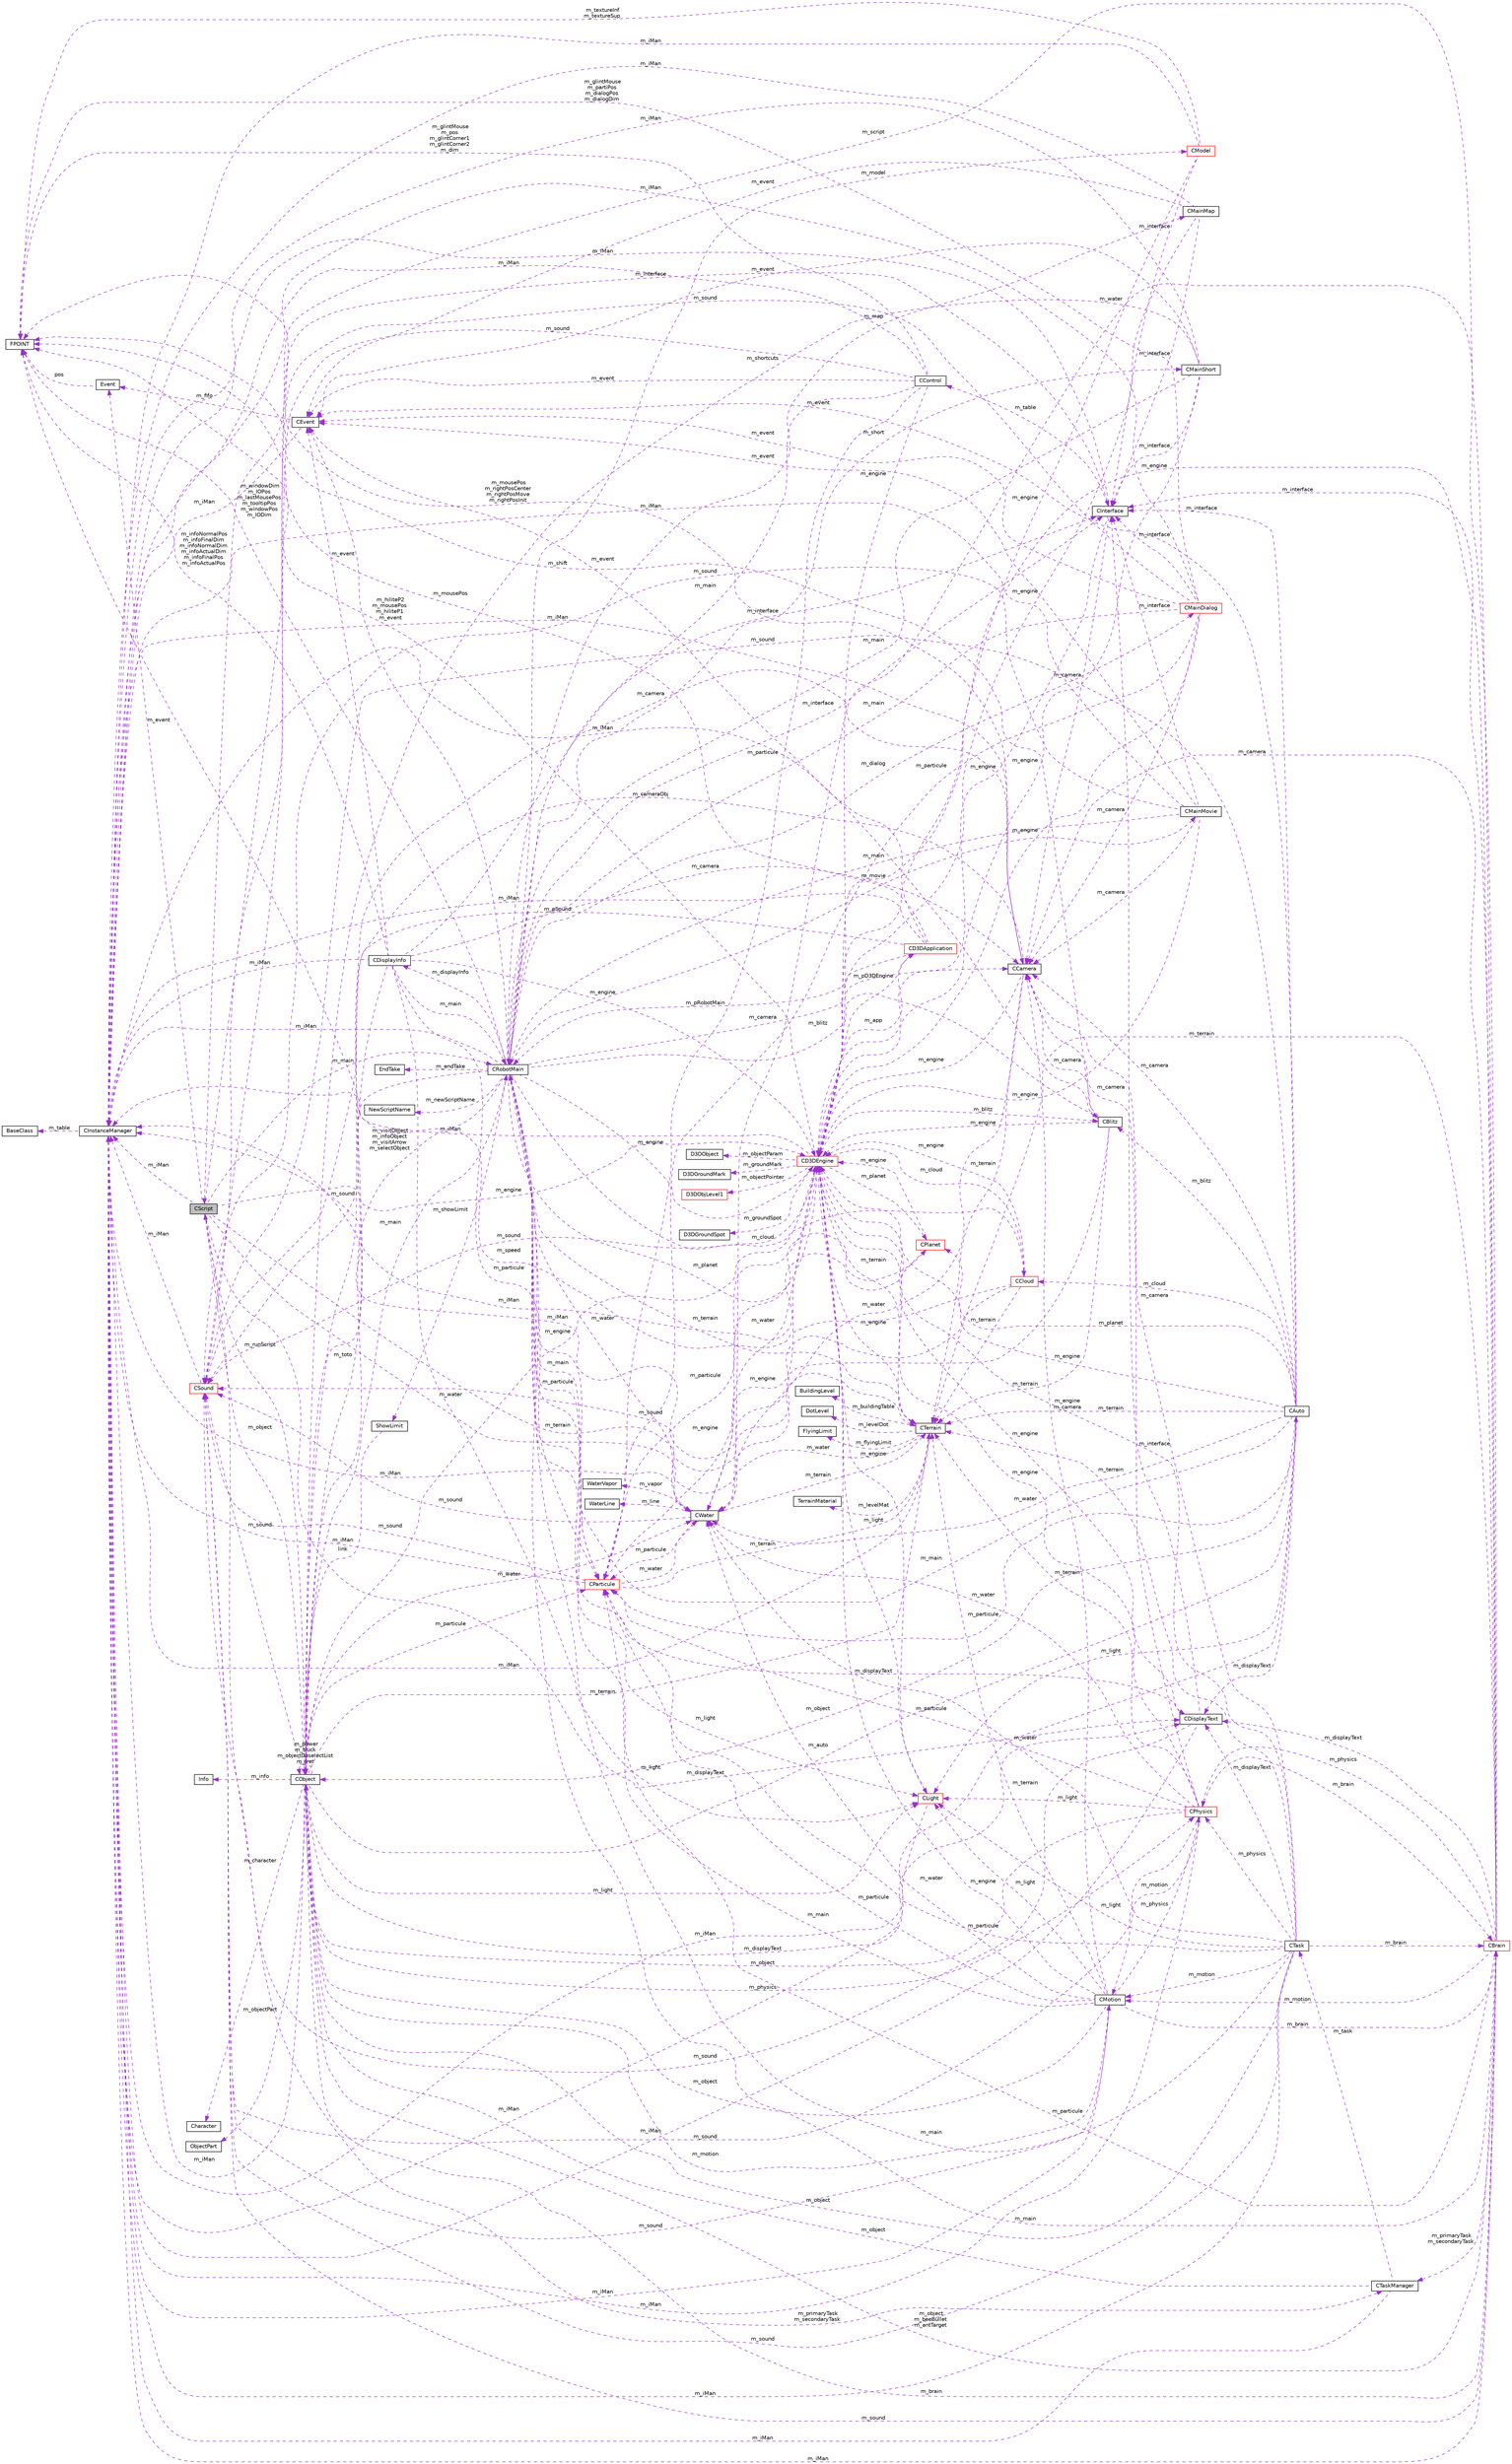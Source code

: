 digraph G
{
  edge [fontname="Helvetica",fontsize="10",labelfontname="Helvetica",labelfontsize="10"];
  node [fontname="Helvetica",fontsize="10",shape=record];
  rankdir="LR";
  Node1 [label="CScript",height=0.2,width=0.4,color="black", fillcolor="grey75", style="filled" fontcolor="black"];
  Node2 -> Node1 [dir="back",color="darkorchid3",fontsize="10",style="dashed",label=" m_water" ,fontname="Helvetica"];
  Node2 [label="CWater",height=0.2,width=0.4,color="black", fillcolor="white", style="filled",URL="$class_c_water.html"];
  Node3 -> Node2 [dir="back",color="darkorchid3",fontsize="10",style="dashed",label=" m_particule" ,fontname="Helvetica"];
  Node3 [label="CParticule",height=0.2,width=0.4,color="red", fillcolor="white", style="filled",URL="$class_c_particule.html"];
  Node2 -> Node3 [dir="back",color="darkorchid3",fontsize="10",style="dashed",label=" m_water" ,fontname="Helvetica"];
  Node4 -> Node3 [dir="back",color="darkorchid3",fontsize="10",style="dashed",label=" m_main" ,fontname="Helvetica"];
  Node4 [label="CRobotMain",height=0.2,width=0.4,color="black", fillcolor="white", style="filled",URL="$class_c_robot_main.html"];
  Node3 -> Node4 [dir="back",color="darkorchid3",fontsize="10",style="dashed",label=" m_particule" ,fontname="Helvetica"];
  Node2 -> Node4 [dir="back",color="darkorchid3",fontsize="10",style="dashed",label=" m_water" ,fontname="Helvetica"];
  Node5 -> Node4 [dir="back",color="darkorchid3",fontsize="10",style="dashed",label=" m_showLimit" ,fontname="Helvetica"];
  Node5 [label="ShowLimit",height=0.2,width=0.4,color="black", fillcolor="white", style="filled",URL="$struct_show_limit.html"];
  Node6 -> Node5 [dir="back",color="darkorchid3",fontsize="10",style="dashed",label=" link" ,fontname="Helvetica"];
  Node6 [label="CObject",height=0.2,width=0.4,color="black", fillcolor="white", style="filled",URL="$class_c_object.html"];
  Node3 -> Node6 [dir="back",color="darkorchid3",fontsize="10",style="dashed",label=" m_particule" ,fontname="Helvetica"];
  Node1 -> Node6 [dir="back",color="darkorchid3",fontsize="10",style="dashed",label=" m_runScript" ,fontname="Helvetica"];
  Node2 -> Node6 [dir="back",color="darkorchid3",fontsize="10",style="dashed",label=" m_water" ,fontname="Helvetica"];
  Node7 -> Node6 [dir="back",color="darkorchid3",fontsize="10",style="dashed",label=" m_light" ,fontname="Helvetica"];
  Node7 [label="CLight",height=0.2,width=0.4,color="red", fillcolor="white", style="filled",URL="$class_c_light.html"];
  Node8 -> Node7 [dir="back",color="darkorchid3",fontsize="10",style="dashed",label=" m_iMan" ,fontname="Helvetica"];
  Node8 [label="CInstanceManager",height=0.2,width=0.4,color="black", fillcolor="white", style="filled",URL="$class_c_instance_manager.html"];
  Node9 -> Node8 [dir="back",color="darkorchid3",fontsize="10",style="dashed",label=" m_table" ,fontname="Helvetica"];
  Node9 [label="BaseClass",height=0.2,width=0.4,color="black", fillcolor="white", style="filled",URL="$struct_base_class.html"];
  Node10 -> Node7 [dir="back",color="darkorchid3",fontsize="10",style="dashed",label=" m_engine" ,fontname="Helvetica"];
  Node10 [label="CD3DEngine",height=0.2,width=0.4,color="red", fillcolor="white", style="filled",URL="$class_c_d3_d_engine.html"];
  Node11 -> Node10 [dir="back",color="darkorchid3",fontsize="10",style="dashed",label=" m_groundMark" ,fontname="Helvetica"];
  Node11 [label="D3DGroundMark",height=0.2,width=0.4,color="black", fillcolor="white", style="filled",URL="$struct_d3_d_ground_mark.html"];
  Node3 -> Node10 [dir="back",color="darkorchid3",fontsize="10",style="dashed",label=" m_particule" ,fontname="Helvetica"];
  Node2 -> Node10 [dir="back",color="darkorchid3",fontsize="10",style="dashed",label=" m_water" ,fontname="Helvetica"];
  Node12 -> Node10 [dir="back",color="darkorchid3",fontsize="10",style="dashed",label=" m_blitz" ,fontname="Helvetica"];
  Node12 [label="CBlitz",height=0.2,width=0.4,color="black", fillcolor="white", style="filled",URL="$class_c_blitz.html"];
  Node13 -> Node12 [dir="back",color="darkorchid3",fontsize="10",style="dashed",label=" m_camera" ,fontname="Helvetica"];
  Node13 [label="CCamera",height=0.2,width=0.4,color="black", fillcolor="white", style="filled",URL="$class_c_camera.html"];
  Node2 -> Node13 [dir="back",color="darkorchid3",fontsize="10",style="dashed",label=" m_water" ,fontname="Helvetica"];
  Node8 -> Node13 [dir="back",color="darkorchid3",fontsize="10",style="dashed",label=" m_iMan" ,fontname="Helvetica"];
  Node14 -> Node13 [dir="back",color="darkorchid3",fontsize="10",style="dashed",label=" m_terrain" ,fontname="Helvetica"];
  Node14 [label="CTerrain",height=0.2,width=0.4,color="black", fillcolor="white", style="filled",URL="$class_c_terrain.html"];
  Node15 -> Node14 [dir="back",color="darkorchid3",fontsize="10",style="dashed",label=" m_levelMat" ,fontname="Helvetica"];
  Node15 [label="TerrainMaterial",height=0.2,width=0.4,color="black", fillcolor="white", style="filled",URL="$struct_terrain_material.html"];
  Node2 -> Node14 [dir="back",color="darkorchid3",fontsize="10",style="dashed",label=" m_water" ,fontname="Helvetica"];
  Node16 -> Node14 [dir="back",color="darkorchid3",fontsize="10",style="dashed",label=" m_buildingTable" ,fontname="Helvetica"];
  Node16 [label="BuildingLevel",height=0.2,width=0.4,color="black", fillcolor="white", style="filled",URL="$struct_building_level.html"];
  Node8 -> Node14 [dir="back",color="darkorchid3",fontsize="10",style="dashed",label=" m_iMan" ,fontname="Helvetica"];
  Node17 -> Node14 [dir="back",color="darkorchid3",fontsize="10",style="dashed",label=" m_levelDot" ,fontname="Helvetica"];
  Node17 [label="DotLevel",height=0.2,width=0.4,color="black", fillcolor="white", style="filled",URL="$struct_dot_level.html"];
  Node10 -> Node14 [dir="back",color="darkorchid3",fontsize="10",style="dashed",label=" m_engine" ,fontname="Helvetica"];
  Node18 -> Node14 [dir="back",color="darkorchid3",fontsize="10",style="dashed",label=" m_flyingLimit" ,fontname="Helvetica"];
  Node18 [label="FlyingLimit",height=0.2,width=0.4,color="black", fillcolor="white", style="filled",URL="$struct_flying_limit.html"];
  Node19 -> Node13 [dir="back",color="darkorchid3",fontsize="10",style="dashed",label=" m_mousePos\nm_rightPosCenter\nm_rightPosMove\nm_rightPosInit" ,fontname="Helvetica"];
  Node19 [label="FPOINT",height=0.2,width=0.4,color="black", fillcolor="white", style="filled",URL="$struct_f_p_o_i_n_t.html"];
  Node6 -> Node13 [dir="back",color="darkorchid3",fontsize="10",style="dashed",label=" m_cameraObj" ,fontname="Helvetica"];
  Node10 -> Node13 [dir="back",color="darkorchid3",fontsize="10",style="dashed",label=" m_engine" ,fontname="Helvetica"];
  Node8 -> Node12 [dir="back",color="darkorchid3",fontsize="10",style="dashed",label=" m_iMan" ,fontname="Helvetica"];
  Node14 -> Node12 [dir="back",color="darkorchid3",fontsize="10",style="dashed",label=" m_terrain" ,fontname="Helvetica"];
  Node19 -> Node12 [dir="back",color="darkorchid3",fontsize="10",style="dashed",label=" m_shift" ,fontname="Helvetica"];
  Node20 -> Node12 [dir="back",color="darkorchid3",fontsize="10",style="dashed",label=" m_sound" ,fontname="Helvetica"];
  Node20 [label="CSound",height=0.2,width=0.4,color="red", fillcolor="white", style="filled",URL="$class_c_sound.html"];
  Node8 -> Node20 [dir="back",color="darkorchid3",fontsize="10",style="dashed",label=" m_iMan" ,fontname="Helvetica"];
  Node10 -> Node12 [dir="back",color="darkorchid3",fontsize="10",style="dashed",label=" m_engine" ,fontname="Helvetica"];
  Node7 -> Node10 [dir="back",color="darkorchid3",fontsize="10",style="dashed",label=" m_light" ,fontname="Helvetica"];
  Node21 -> Node10 [dir="back",color="darkorchid3",fontsize="10",style="dashed",label=" m_objectPointer" ,fontname="Helvetica"];
  Node21 [label="D3DObjLevel1",height=0.2,width=0.4,color="red", fillcolor="white", style="filled",URL="$struct_d3_d_obj_level1.html"];
  Node22 -> Node10 [dir="back",color="darkorchid3",fontsize="10",style="dashed",label=" m_cloud" ,fontname="Helvetica"];
  Node22 [label="CCloud",height=0.2,width=0.4,color="red", fillcolor="white", style="filled",URL="$class_c_cloud.html"];
  Node8 -> Node22 [dir="back",color="darkorchid3",fontsize="10",style="dashed",label=" m_iMan" ,fontname="Helvetica"];
  Node14 -> Node22 [dir="back",color="darkorchid3",fontsize="10",style="dashed",label=" m_terrain" ,fontname="Helvetica"];
  Node19 -> Node22 [dir="back",color="darkorchid3",fontsize="10",style="dashed",label=" m_speed" ,fontname="Helvetica"];
  Node10 -> Node22 [dir="back",color="darkorchid3",fontsize="10",style="dashed",label=" m_engine" ,fontname="Helvetica"];
  Node23 -> Node10 [dir="back",color="darkorchid3",fontsize="10",style="dashed",label=" m_groundSpot" ,fontname="Helvetica"];
  Node23 [label="D3DGroundSpot",height=0.2,width=0.4,color="black", fillcolor="white", style="filled",URL="$struct_d3_d_ground_spot.html"];
  Node8 -> Node10 [dir="back",color="darkorchid3",fontsize="10",style="dashed",label=" m_iMan" ,fontname="Helvetica"];
  Node14 -> Node10 [dir="back",color="darkorchid3",fontsize="10",style="dashed",label=" m_terrain" ,fontname="Helvetica"];
  Node24 -> Node10 [dir="back",color="darkorchid3",fontsize="10",style="dashed",label=" m_app" ,fontname="Helvetica"];
  Node24 [label="CD3DApplication",height=0.2,width=0.4,color="red", fillcolor="white", style="filled",URL="$class_c_d3_d_application.html"];
  Node4 -> Node24 [dir="back",color="darkorchid3",fontsize="10",style="dashed",label=" m_pRobotMain" ,fontname="Helvetica"];
  Node8 -> Node24 [dir="back",color="darkorchid3",fontsize="10",style="dashed",label=" m_iMan" ,fontname="Helvetica"];
  Node25 -> Node24 [dir="back",color="darkorchid3",fontsize="10",style="dashed",label=" m_event" ,fontname="Helvetica"];
  Node25 [label="CEvent",height=0.2,width=0.4,color="black", fillcolor="white", style="filled",URL="$class_c_event.html"];
  Node8 -> Node25 [dir="back",color="darkorchid3",fontsize="10",style="dashed",label=" m_iMan" ,fontname="Helvetica"];
  Node26 -> Node25 [dir="back",color="darkorchid3",fontsize="10",style="dashed",label=" m_fifo" ,fontname="Helvetica"];
  Node26 [label="Event",height=0.2,width=0.4,color="black", fillcolor="white", style="filled",URL="$struct_event.html"];
  Node19 -> Node26 [dir="back",color="darkorchid3",fontsize="10",style="dashed",label=" pos" ,fontname="Helvetica"];
  Node19 -> Node24 [dir="back",color="darkorchid3",fontsize="10",style="dashed",label=" m_mousePos" ,fontname="Helvetica"];
  Node20 -> Node24 [dir="back",color="darkorchid3",fontsize="10",style="dashed",label=" m_pSound" ,fontname="Helvetica"];
  Node10 -> Node24 [dir="back",color="darkorchid3",fontsize="10",style="dashed",label=" m_pD3DEngine" ,fontname="Helvetica"];
  Node19 -> Node10 [dir="back",color="darkorchid3",fontsize="10",style="dashed",label=" m_hiliteP2\nm_mousePos\nm_hiliteP1" ,fontname="Helvetica"];
  Node27 -> Node10 [dir="back",color="darkorchid3",fontsize="10",style="dashed",label=" m_objectParam" ,fontname="Helvetica"];
  Node27 [label="D3DObject",height=0.2,width=0.4,color="black", fillcolor="white", style="filled",URL="$struct_d3_d_object.html"];
  Node20 -> Node10 [dir="back",color="darkorchid3",fontsize="10",style="dashed",label=" m_sound" ,fontname="Helvetica"];
  Node28 -> Node10 [dir="back",color="darkorchid3",fontsize="10",style="dashed",label=" m_planet" ,fontname="Helvetica"];
  Node28 [label="CPlanet",height=0.2,width=0.4,color="red", fillcolor="white", style="filled",URL="$class_c_planet.html"];
  Node8 -> Node28 [dir="back",color="darkorchid3",fontsize="10",style="dashed",label=" m_iMan" ,fontname="Helvetica"];
  Node10 -> Node28 [dir="back",color="darkorchid3",fontsize="10",style="dashed",label=" m_engine" ,fontname="Helvetica"];
  Node29 -> Node6 [dir="back",color="darkorchid3",fontsize="10",style="dashed",label=" m_brain" ,fontname="Helvetica"];
  Node29 [label="CBrain",height=0.2,width=0.4,color="red", fillcolor="white", style="filled",URL="$class_c_brain.html"];
  Node3 -> Node29 [dir="back",color="darkorchid3",fontsize="10",style="dashed",label=" m_particule" ,fontname="Helvetica"];
  Node1 -> Node29 [dir="back",color="darkorchid3",fontsize="10",style="dashed",label=" m_script" ,fontname="Helvetica"];
  Node2 -> Node29 [dir="back",color="darkorchid3",fontsize="10",style="dashed",label=" m_water" ,fontname="Helvetica"];
  Node30 -> Node29 [dir="back",color="darkorchid3",fontsize="10",style="dashed",label=" m_primaryTask\nm_secondaryTask" ,fontname="Helvetica"];
  Node30 [label="CTaskManager",height=0.2,width=0.4,color="black", fillcolor="white", style="filled",URL="$class_c_task_manager.html"];
  Node31 -> Node30 [dir="back",color="darkorchid3",fontsize="10",style="dashed",label=" m_task" ,fontname="Helvetica"];
  Node31 [label="CTask",height=0.2,width=0.4,color="black", fillcolor="white", style="filled",URL="$class_c_task.html"];
  Node3 -> Node31 [dir="back",color="darkorchid3",fontsize="10",style="dashed",label=" m_particule" ,fontname="Helvetica"];
  Node2 -> Node31 [dir="back",color="darkorchid3",fontsize="10",style="dashed",label=" m_water" ,fontname="Helvetica"];
  Node7 -> Node31 [dir="back",color="darkorchid3",fontsize="10",style="dashed",label=" m_light" ,fontname="Helvetica"];
  Node29 -> Node31 [dir="back",color="darkorchid3",fontsize="10",style="dashed",label=" m_brain" ,fontname="Helvetica"];
  Node13 -> Node31 [dir="back",color="darkorchid3",fontsize="10",style="dashed",label=" m_camera" ,fontname="Helvetica"];
  Node32 -> Node31 [dir="back",color="darkorchid3",fontsize="10",style="dashed",label=" m_displayText" ,fontname="Helvetica"];
  Node32 [label="CDisplayText",height=0.2,width=0.4,color="black", fillcolor="white", style="filled",URL="$class_c_display_text.html"];
  Node33 -> Node32 [dir="back",color="darkorchid3",fontsize="10",style="dashed",label=" m_interface" ,fontname="Helvetica"];
  Node33 [label="CInterface",height=0.2,width=0.4,color="black", fillcolor="white", style="filled",URL="$class_c_interface.html"];
  Node34 -> Node33 [dir="back",color="darkorchid3",fontsize="10",style="dashed",label=" m_table" ,fontname="Helvetica"];
  Node34 [label="CControl",height=0.2,width=0.4,color="black", fillcolor="white", style="filled",URL="$class_c_control.html"];
  Node3 -> Node34 [dir="back",color="darkorchid3",fontsize="10",style="dashed",label=" m_particule" ,fontname="Helvetica"];
  Node4 -> Node34 [dir="back",color="darkorchid3",fontsize="10",style="dashed",label=" m_main" ,fontname="Helvetica"];
  Node8 -> Node34 [dir="back",color="darkorchid3",fontsize="10",style="dashed",label=" m_iMan" ,fontname="Helvetica"];
  Node25 -> Node34 [dir="back",color="darkorchid3",fontsize="10",style="dashed",label=" m_event" ,fontname="Helvetica"];
  Node19 -> Node34 [dir="back",color="darkorchid3",fontsize="10",style="dashed",label=" m_glintMouse\nm_pos\nm_glintCorner1\nm_glintCorner2\nm_dim" ,fontname="Helvetica"];
  Node20 -> Node34 [dir="back",color="darkorchid3",fontsize="10",style="dashed",label=" m_sound" ,fontname="Helvetica"];
  Node10 -> Node34 [dir="back",color="darkorchid3",fontsize="10",style="dashed",label=" m_engine" ,fontname="Helvetica"];
  Node13 -> Node33 [dir="back",color="darkorchid3",fontsize="10",style="dashed",label=" m_camera" ,fontname="Helvetica"];
  Node8 -> Node33 [dir="back",color="darkorchid3",fontsize="10",style="dashed",label=" m_iMan" ,fontname="Helvetica"];
  Node10 -> Node33 [dir="back",color="darkorchid3",fontsize="10",style="dashed",label=" m_engine" ,fontname="Helvetica"];
  Node8 -> Node32 [dir="back",color="darkorchid3",fontsize="10",style="dashed",label=" m_iMan" ,fontname="Helvetica"];
  Node20 -> Node32 [dir="back",color="darkorchid3",fontsize="10",style="dashed",label=" m_sound" ,fontname="Helvetica"];
  Node10 -> Node32 [dir="back",color="darkorchid3",fontsize="10",style="dashed",label=" m_engine" ,fontname="Helvetica"];
  Node4 -> Node31 [dir="back",color="darkorchid3",fontsize="10",style="dashed",label=" m_main" ,fontname="Helvetica"];
  Node8 -> Node31 [dir="back",color="darkorchid3",fontsize="10",style="dashed",label=" m_iMan" ,fontname="Helvetica"];
  Node14 -> Node31 [dir="back",color="darkorchid3",fontsize="10",style="dashed",label=" m_terrain" ,fontname="Helvetica"];
  Node35 -> Node31 [dir="back",color="darkorchid3",fontsize="10",style="dashed",label=" m_physics" ,fontname="Helvetica"];
  Node35 [label="CPhysics",height=0.2,width=0.4,color="red", fillcolor="white", style="filled",URL="$class_c_physics.html"];
  Node3 -> Node35 [dir="back",color="darkorchid3",fontsize="10",style="dashed",label=" m_particule" ,fontname="Helvetica"];
  Node2 -> Node35 [dir="back",color="darkorchid3",fontsize="10",style="dashed",label=" m_water" ,fontname="Helvetica"];
  Node7 -> Node35 [dir="back",color="darkorchid3",fontsize="10",style="dashed",label=" m_light" ,fontname="Helvetica"];
  Node29 -> Node35 [dir="back",color="darkorchid3",fontsize="10",style="dashed",label=" m_brain" ,fontname="Helvetica"];
  Node13 -> Node35 [dir="back",color="darkorchid3",fontsize="10",style="dashed",label=" m_camera" ,fontname="Helvetica"];
  Node8 -> Node35 [dir="back",color="darkorchid3",fontsize="10",style="dashed",label=" m_iMan" ,fontname="Helvetica"];
  Node14 -> Node35 [dir="back",color="darkorchid3",fontsize="10",style="dashed",label=" m_terrain" ,fontname="Helvetica"];
  Node20 -> Node35 [dir="back",color="darkorchid3",fontsize="10",style="dashed",label=" m_sound" ,fontname="Helvetica"];
  Node36 -> Node35 [dir="back",color="darkorchid3",fontsize="10",style="dashed",label=" m_motion" ,fontname="Helvetica"];
  Node36 [label="CMotion",height=0.2,width=0.4,color="black", fillcolor="white", style="filled",URL="$class_c_motion.html"];
  Node3 -> Node36 [dir="back",color="darkorchid3",fontsize="10",style="dashed",label=" m_particule" ,fontname="Helvetica"];
  Node2 -> Node36 [dir="back",color="darkorchid3",fontsize="10",style="dashed",label=" m_water" ,fontname="Helvetica"];
  Node7 -> Node36 [dir="back",color="darkorchid3",fontsize="10",style="dashed",label=" m_light" ,fontname="Helvetica"];
  Node29 -> Node36 [dir="back",color="darkorchid3",fontsize="10",style="dashed",label=" m_brain" ,fontname="Helvetica"];
  Node13 -> Node36 [dir="back",color="darkorchid3",fontsize="10",style="dashed",label=" m_camera" ,fontname="Helvetica"];
  Node4 -> Node36 [dir="back",color="darkorchid3",fontsize="10",style="dashed",label=" m_main" ,fontname="Helvetica"];
  Node8 -> Node36 [dir="back",color="darkorchid3",fontsize="10",style="dashed",label=" m_iMan" ,fontname="Helvetica"];
  Node14 -> Node36 [dir="back",color="darkorchid3",fontsize="10",style="dashed",label=" m_terrain" ,fontname="Helvetica"];
  Node35 -> Node36 [dir="back",color="darkorchid3",fontsize="10",style="dashed",label=" m_physics" ,fontname="Helvetica"];
  Node20 -> Node36 [dir="back",color="darkorchid3",fontsize="10",style="dashed",label=" m_sound" ,fontname="Helvetica"];
  Node6 -> Node36 [dir="back",color="darkorchid3",fontsize="10",style="dashed",label=" m_object" ,fontname="Helvetica"];
  Node10 -> Node36 [dir="back",color="darkorchid3",fontsize="10",style="dashed",label=" m_engine" ,fontname="Helvetica"];
  Node6 -> Node35 [dir="back",color="darkorchid3",fontsize="10",style="dashed",label=" m_object" ,fontname="Helvetica"];
  Node10 -> Node35 [dir="back",color="darkorchid3",fontsize="10",style="dashed",label=" m_engine" ,fontname="Helvetica"];
  Node20 -> Node31 [dir="back",color="darkorchid3",fontsize="10",style="dashed",label=" m_sound" ,fontname="Helvetica"];
  Node36 -> Node31 [dir="back",color="darkorchid3",fontsize="10",style="dashed",label=" m_motion" ,fontname="Helvetica"];
  Node6 -> Node31 [dir="back",color="darkorchid3",fontsize="10",style="dashed",label=" m_object" ,fontname="Helvetica"];
  Node10 -> Node31 [dir="back",color="darkorchid3",fontsize="10",style="dashed",label=" m_engine" ,fontname="Helvetica"];
  Node8 -> Node30 [dir="back",color="darkorchid3",fontsize="10",style="dashed",label=" m_iMan" ,fontname="Helvetica"];
  Node6 -> Node30 [dir="back",color="darkorchid3",fontsize="10",style="dashed",label=" m_object" ,fontname="Helvetica"];
  Node13 -> Node29 [dir="back",color="darkorchid3",fontsize="10",style="dashed",label=" m_camera" ,fontname="Helvetica"];
  Node32 -> Node29 [dir="back",color="darkorchid3",fontsize="10",style="dashed",label=" m_displayText" ,fontname="Helvetica"];
  Node4 -> Node29 [dir="back",color="darkorchid3",fontsize="10",style="dashed",label=" m_main" ,fontname="Helvetica"];
  Node33 -> Node29 [dir="back",color="darkorchid3",fontsize="10",style="dashed",label=" m_interface" ,fontname="Helvetica"];
  Node8 -> Node29 [dir="back",color="darkorchid3",fontsize="10",style="dashed",label=" m_iMan" ,fontname="Helvetica"];
  Node14 -> Node29 [dir="back",color="darkorchid3",fontsize="10",style="dashed",label=" m_terrain" ,fontname="Helvetica"];
  Node35 -> Node29 [dir="back",color="darkorchid3",fontsize="10",style="dashed",label=" m_physics" ,fontname="Helvetica"];
  Node20 -> Node29 [dir="back",color="darkorchid3",fontsize="10",style="dashed",label=" m_sound" ,fontname="Helvetica"];
  Node36 -> Node29 [dir="back",color="darkorchid3",fontsize="10",style="dashed",label=" m_motion" ,fontname="Helvetica"];
  Node6 -> Node29 [dir="back",color="darkorchid3",fontsize="10",style="dashed",label=" m_object\nm_beeBullet\nm_antTarget" ,fontname="Helvetica"];
  Node10 -> Node29 [dir="back",color="darkorchid3",fontsize="10",style="dashed",label=" m_engine" ,fontname="Helvetica"];
  Node13 -> Node6 [dir="back",color="darkorchid3",fontsize="10",style="dashed",label=" m_camera" ,fontname="Helvetica"];
  Node32 -> Node6 [dir="back",color="darkorchid3",fontsize="10",style="dashed",label=" m_displayText" ,fontname="Helvetica"];
  Node37 -> Node6 [dir="back",color="darkorchid3",fontsize="10",style="dashed",label=" m_objectPart" ,fontname="Helvetica"];
  Node37 [label="ObjectPart",height=0.2,width=0.4,color="black", fillcolor="white", style="filled",URL="$struct_object_part.html"];
  Node4 -> Node6 [dir="back",color="darkorchid3",fontsize="10",style="dashed",label=" m_main" ,fontname="Helvetica"];
  Node8 -> Node6 [dir="back",color="darkorchid3",fontsize="10",style="dashed",label=" m_iMan" ,fontname="Helvetica"];
  Node14 -> Node6 [dir="back",color="darkorchid3",fontsize="10",style="dashed",label=" m_terrain" ,fontname="Helvetica"];
  Node35 -> Node6 [dir="back",color="darkorchid3",fontsize="10",style="dashed",label=" m_physics" ,fontname="Helvetica"];
  Node38 -> Node6 [dir="back",color="darkorchid3",fontsize="10",style="dashed",label=" m_info" ,fontname="Helvetica"];
  Node38 [label="Info",height=0.2,width=0.4,color="black", fillcolor="white", style="filled",URL="$struct_info.html"];
  Node20 -> Node6 [dir="back",color="darkorchid3",fontsize="10",style="dashed",label=" m_sound" ,fontname="Helvetica"];
  Node39 -> Node6 [dir="back",color="darkorchid3",fontsize="10",style="dashed",label=" m_auto" ,fontname="Helvetica"];
  Node39 [label="CAuto",height=0.2,width=0.4,color="black", fillcolor="white", style="filled",URL="$class_c_auto.html"];
  Node3 -> Node39 [dir="back",color="darkorchid3",fontsize="10",style="dashed",label=" m_particule" ,fontname="Helvetica"];
  Node2 -> Node39 [dir="back",color="darkorchid3",fontsize="10",style="dashed",label=" m_water" ,fontname="Helvetica"];
  Node12 -> Node39 [dir="back",color="darkorchid3",fontsize="10",style="dashed",label=" m_blitz" ,fontname="Helvetica"];
  Node7 -> Node39 [dir="back",color="darkorchid3",fontsize="10",style="dashed",label=" m_light" ,fontname="Helvetica"];
  Node22 -> Node39 [dir="back",color="darkorchid3",fontsize="10",style="dashed",label=" m_cloud" ,fontname="Helvetica"];
  Node13 -> Node39 [dir="back",color="darkorchid3",fontsize="10",style="dashed",label=" m_camera" ,fontname="Helvetica"];
  Node32 -> Node39 [dir="back",color="darkorchid3",fontsize="10",style="dashed",label=" m_displayText" ,fontname="Helvetica"];
  Node4 -> Node39 [dir="back",color="darkorchid3",fontsize="10",style="dashed",label=" m_main" ,fontname="Helvetica"];
  Node33 -> Node39 [dir="back",color="darkorchid3",fontsize="10",style="dashed",label=" m_interface" ,fontname="Helvetica"];
  Node8 -> Node39 [dir="back",color="darkorchid3",fontsize="10",style="dashed",label=" m_iMan" ,fontname="Helvetica"];
  Node25 -> Node39 [dir="back",color="darkorchid3",fontsize="10",style="dashed",label=" m_event" ,fontname="Helvetica"];
  Node14 -> Node39 [dir="back",color="darkorchid3",fontsize="10",style="dashed",label=" m_terrain" ,fontname="Helvetica"];
  Node20 -> Node39 [dir="back",color="darkorchid3",fontsize="10",style="dashed",label=" m_sound" ,fontname="Helvetica"];
  Node28 -> Node39 [dir="back",color="darkorchid3",fontsize="10",style="dashed",label=" m_planet" ,fontname="Helvetica"];
  Node6 -> Node39 [dir="back",color="darkorchid3",fontsize="10",style="dashed",label=" m_object" ,fontname="Helvetica"];
  Node10 -> Node39 [dir="back",color="darkorchid3",fontsize="10",style="dashed",label=" m_engine" ,fontname="Helvetica"];
  Node36 -> Node6 [dir="back",color="darkorchid3",fontsize="10",style="dashed",label=" m_motion" ,fontname="Helvetica"];
  Node6 -> Node6 [dir="back",color="darkorchid3",fontsize="10",style="dashed",label=" m_power\nm_truck\nm_objectDeselectList\nm_fret" ,fontname="Helvetica"];
  Node40 -> Node6 [dir="back",color="darkorchid3",fontsize="10",style="dashed",label=" m_character" ,fontname="Helvetica"];
  Node40 [label="Character",height=0.2,width=0.4,color="black", fillcolor="white", style="filled",URL="$struct_character.html"];
  Node10 -> Node6 [dir="back",color="darkorchid3",fontsize="10",style="dashed",label=" m_engine" ,fontname="Helvetica"];
  Node7 -> Node4 [dir="back",color="darkorchid3",fontsize="10",style="dashed",label=" m_light" ,fontname="Helvetica"];
  Node12 -> Node4 [dir="back",color="darkorchid3",fontsize="10",style="dashed",label=" m_blitz" ,fontname="Helvetica"];
  Node22 -> Node4 [dir="back",color="darkorchid3",fontsize="10",style="dashed",label=" m_cloud" ,fontname="Helvetica"];
  Node41 -> Node4 [dir="back",color="darkorchid3",fontsize="10",style="dashed",label=" m_dialog" ,fontname="Helvetica"];
  Node41 [label="CMainDialog",height=0.2,width=0.4,color="red", fillcolor="white", style="filled",URL="$class_c_main_dialog.html"];
  Node3 -> Node41 [dir="back",color="darkorchid3",fontsize="10",style="dashed",label=" m_particule" ,fontname="Helvetica"];
  Node13 -> Node41 [dir="back",color="darkorchid3",fontsize="10",style="dashed",label=" m_camera" ,fontname="Helvetica"];
  Node33 -> Node41 [dir="back",color="darkorchid3",fontsize="10",style="dashed",label=" m_interface" ,fontname="Helvetica"];
  Node4 -> Node41 [dir="back",color="darkorchid3",fontsize="10",style="dashed",label=" m_main" ,fontname="Helvetica"];
  Node8 -> Node41 [dir="back",color="darkorchid3",fontsize="10",style="dashed",label=" m_iMan" ,fontname="Helvetica"];
  Node25 -> Node41 [dir="back",color="darkorchid3",fontsize="10",style="dashed",label=" m_event" ,fontname="Helvetica"];
  Node19 -> Node41 [dir="back",color="darkorchid3",fontsize="10",style="dashed",label=" m_glintMouse\nm_partiPos\nm_dialogPos\nm_dialogDim" ,fontname="Helvetica"];
  Node20 -> Node41 [dir="back",color="darkorchid3",fontsize="10",style="dashed",label=" m_sound" ,fontname="Helvetica"];
  Node10 -> Node41 [dir="back",color="darkorchid3",fontsize="10",style="dashed",label=" m_engine" ,fontname="Helvetica"];
  Node13 -> Node4 [dir="back",color="darkorchid3",fontsize="10",style="dashed",label=" m_camera" ,fontname="Helvetica"];
  Node42 -> Node4 [dir="back",color="darkorchid3",fontsize="10",style="dashed",label=" m_movie" ,fontname="Helvetica"];
  Node42 [label="CMainMovie",height=0.2,width=0.4,color="black", fillcolor="white", style="filled",URL="$class_c_main_movie.html"];
  Node13 -> Node42 [dir="back",color="darkorchid3",fontsize="10",style="dashed",label=" m_camera" ,fontname="Helvetica"];
  Node4 -> Node42 [dir="back",color="darkorchid3",fontsize="10",style="dashed",label=" m_main" ,fontname="Helvetica"];
  Node33 -> Node42 [dir="back",color="darkorchid3",fontsize="10",style="dashed",label=" m_interface" ,fontname="Helvetica"];
  Node8 -> Node42 [dir="back",color="darkorchid3",fontsize="10",style="dashed",label=" m_iMan" ,fontname="Helvetica"];
  Node25 -> Node42 [dir="back",color="darkorchid3",fontsize="10",style="dashed",label=" m_event" ,fontname="Helvetica"];
  Node20 -> Node42 [dir="back",color="darkorchid3",fontsize="10",style="dashed",label=" m_sound" ,fontname="Helvetica"];
  Node10 -> Node42 [dir="back",color="darkorchid3",fontsize="10",style="dashed",label=" m_engine" ,fontname="Helvetica"];
  Node32 -> Node4 [dir="back",color="darkorchid3",fontsize="10",style="dashed",label=" m_displayText" ,fontname="Helvetica"];
  Node33 -> Node4 [dir="back",color="darkorchid3",fontsize="10",style="dashed",label=" m_interface" ,fontname="Helvetica"];
  Node43 -> Node4 [dir="back",color="darkorchid3",fontsize="10",style="dashed",label=" m_model" ,fontname="Helvetica"];
  Node43 [label="CModel",height=0.2,width=0.4,color="red", fillcolor="white", style="filled",URL="$class_c_model.html"];
  Node33 -> Node43 [dir="back",color="darkorchid3",fontsize="10",style="dashed",label=" m_interface" ,fontname="Helvetica"];
  Node8 -> Node43 [dir="back",color="darkorchid3",fontsize="10",style="dashed",label=" m_iMan" ,fontname="Helvetica"];
  Node19 -> Node43 [dir="back",color="darkorchid3",fontsize="10",style="dashed",label=" m_textureInf\nm_textureSup" ,fontname="Helvetica"];
  Node10 -> Node43 [dir="back",color="darkorchid3",fontsize="10",style="dashed",label=" m_engine" ,fontname="Helvetica"];
  Node8 -> Node4 [dir="back",color="darkorchid3",fontsize="10",style="dashed",label=" m_iMan" ,fontname="Helvetica"];
  Node44 -> Node4 [dir="back",color="darkorchid3",fontsize="10",style="dashed",label=" m_newScriptName" ,fontname="Helvetica"];
  Node44 [label="NewScriptName",height=0.2,width=0.4,color="black", fillcolor="white", style="filled",URL="$struct_new_script_name.html"];
  Node25 -> Node4 [dir="back",color="darkorchid3",fontsize="10",style="dashed",label=" m_event" ,fontname="Helvetica"];
  Node14 -> Node4 [dir="back",color="darkorchid3",fontsize="10",style="dashed",label=" m_terrain" ,fontname="Helvetica"];
  Node19 -> Node4 [dir="back",color="darkorchid3",fontsize="10",style="dashed",label=" m_windowDim\nm_IOPos\nm_lastMousePos\nm_tooltipPos\nm_windowPos\nm_IODim" ,fontname="Helvetica"];
  Node45 -> Node4 [dir="back",color="darkorchid3",fontsize="10",style="dashed",label=" m_short" ,fontname="Helvetica"];
  Node45 [label="CMainShort",height=0.2,width=0.4,color="black", fillcolor="white", style="filled",URL="$class_c_main_short.html"];
  Node4 -> Node45 [dir="back",color="darkorchid3",fontsize="10",style="dashed",label=" m_main" ,fontname="Helvetica"];
  Node33 -> Node45 [dir="back",color="darkorchid3",fontsize="10",style="dashed",label=" m_interface" ,fontname="Helvetica"];
  Node8 -> Node45 [dir="back",color="darkorchid3",fontsize="10",style="dashed",label=" m_iMan" ,fontname="Helvetica"];
  Node25 -> Node45 [dir="back",color="darkorchid3",fontsize="10",style="dashed",label=" m_event" ,fontname="Helvetica"];
  Node6 -> Node45 [dir="back",color="darkorchid3",fontsize="10",style="dashed",label=" m_shortcuts" ,fontname="Helvetica"];
  Node10 -> Node45 [dir="back",color="darkorchid3",fontsize="10",style="dashed",label=" m_engine" ,fontname="Helvetica"];
  Node20 -> Node4 [dir="back",color="darkorchid3",fontsize="10",style="dashed",label=" m_sound" ,fontname="Helvetica"];
  Node28 -> Node4 [dir="back",color="darkorchid3",fontsize="10",style="dashed",label=" m_planet" ,fontname="Helvetica"];
  Node6 -> Node4 [dir="back",color="darkorchid3",fontsize="10",style="dashed",label=" m_visitObject\nm_infoObject\nm_visitArrow\nm_selectObject" ,fontname="Helvetica"];
  Node10 -> Node4 [dir="back",color="darkorchid3",fontsize="10",style="dashed",label=" m_engine" ,fontname="Helvetica"];
  Node46 -> Node4 [dir="back",color="darkorchid3",fontsize="10",style="dashed",label=" m_endTake" ,fontname="Helvetica"];
  Node46 [label="EndTake",height=0.2,width=0.4,color="black", fillcolor="white", style="filled",URL="$struct_end_take.html"];
  Node47 -> Node4 [dir="back",color="darkorchid3",fontsize="10",style="dashed",label=" m_displayInfo" ,fontname="Helvetica"];
  Node47 [label="CDisplayInfo",height=0.2,width=0.4,color="black", fillcolor="white", style="filled",URL="$class_c_display_info.html"];
  Node3 -> Node47 [dir="back",color="darkorchid3",fontsize="10",style="dashed",label=" m_particule" ,fontname="Helvetica"];
  Node7 -> Node47 [dir="back",color="darkorchid3",fontsize="10",style="dashed",label=" m_light" ,fontname="Helvetica"];
  Node13 -> Node47 [dir="back",color="darkorchid3",fontsize="10",style="dashed",label=" m_camera" ,fontname="Helvetica"];
  Node33 -> Node47 [dir="back",color="darkorchid3",fontsize="10",style="dashed",label=" m_interface" ,fontname="Helvetica"];
  Node4 -> Node47 [dir="back",color="darkorchid3",fontsize="10",style="dashed",label=" m_main" ,fontname="Helvetica"];
  Node8 -> Node47 [dir="back",color="darkorchid3",fontsize="10",style="dashed",label=" m_iMan" ,fontname="Helvetica"];
  Node25 -> Node47 [dir="back",color="darkorchid3",fontsize="10",style="dashed",label=" m_event" ,fontname="Helvetica"];
  Node19 -> Node47 [dir="back",color="darkorchid3",fontsize="10",style="dashed",label=" m_infoNormalPos\nm_infoFinalDim\nm_infoNormalDim\nm_infoActualDim\nm_infoFinalPos\nm_infoActualPos" ,fontname="Helvetica"];
  Node6 -> Node47 [dir="back",color="darkorchid3",fontsize="10",style="dashed",label=" m_toto" ,fontname="Helvetica"];
  Node10 -> Node47 [dir="back",color="darkorchid3",fontsize="10",style="dashed",label=" m_engine" ,fontname="Helvetica"];
  Node48 -> Node4 [dir="back",color="darkorchid3",fontsize="10",style="dashed",label=" m_map" ,fontname="Helvetica"];
  Node48 [label="CMainMap",height=0.2,width=0.4,color="black", fillcolor="white", style="filled",URL="$class_c_main_map.html"];
  Node33 -> Node48 [dir="back",color="darkorchid3",fontsize="10",style="dashed",label=" m_interface" ,fontname="Helvetica"];
  Node8 -> Node48 [dir="back",color="darkorchid3",fontsize="10",style="dashed",label=" m_iMan" ,fontname="Helvetica"];
  Node25 -> Node48 [dir="back",color="darkorchid3",fontsize="10",style="dashed",label=" m_event" ,fontname="Helvetica"];
  Node10 -> Node48 [dir="back",color="darkorchid3",fontsize="10",style="dashed",label=" m_engine" ,fontname="Helvetica"];
  Node8 -> Node3 [dir="back",color="darkorchid3",fontsize="10",style="dashed",label=" m_iMan" ,fontname="Helvetica"];
  Node14 -> Node3 [dir="back",color="darkorchid3",fontsize="10",style="dashed",label=" m_terrain" ,fontname="Helvetica"];
  Node20 -> Node3 [dir="back",color="darkorchid3",fontsize="10",style="dashed",label=" m_sound" ,fontname="Helvetica"];
  Node10 -> Node3 [dir="back",color="darkorchid3",fontsize="10",style="dashed",label=" m_engine" ,fontname="Helvetica"];
  Node8 -> Node2 [dir="back",color="darkorchid3",fontsize="10",style="dashed",label=" m_iMan" ,fontname="Helvetica"];
  Node14 -> Node2 [dir="back",color="darkorchid3",fontsize="10",style="dashed",label=" m_terrain" ,fontname="Helvetica"];
  Node49 -> Node2 [dir="back",color="darkorchid3",fontsize="10",style="dashed",label=" m_line" ,fontname="Helvetica"];
  Node49 [label="WaterLine",height=0.2,width=0.4,color="black", fillcolor="white", style="filled",URL="$struct_water_line.html"];
  Node20 -> Node2 [dir="back",color="darkorchid3",fontsize="10",style="dashed",label=" m_sound" ,fontname="Helvetica"];
  Node50 -> Node2 [dir="back",color="darkorchid3",fontsize="10",style="dashed",label=" m_vapor" ,fontname="Helvetica"];
  Node50 [label="WaterVapor",height=0.2,width=0.4,color="black", fillcolor="white", style="filled",URL="$struct_water_vapor.html"];
  Node10 -> Node2 [dir="back",color="darkorchid3",fontsize="10",style="dashed",label=" m_engine" ,fontname="Helvetica"];
  Node30 -> Node1 [dir="back",color="darkorchid3",fontsize="10",style="dashed",label=" m_primaryTask\nm_secondaryTask" ,fontname="Helvetica"];
  Node32 -> Node1 [dir="back",color="darkorchid3",fontsize="10",style="dashed",label=" m_displayText" ,fontname="Helvetica"];
  Node4 -> Node1 [dir="back",color="darkorchid3",fontsize="10",style="dashed",label=" m_main" ,fontname="Helvetica"];
  Node33 -> Node1 [dir="back",color="darkorchid3",fontsize="10",style="dashed",label=" m_interface" ,fontname="Helvetica"];
  Node8 -> Node1 [dir="back",color="darkorchid3",fontsize="10",style="dashed",label=" m_iMan" ,fontname="Helvetica"];
  Node26 -> Node1 [dir="back",color="darkorchid3",fontsize="10",style="dashed",label=" m_event" ,fontname="Helvetica"];
  Node14 -> Node1 [dir="back",color="darkorchid3",fontsize="10",style="dashed",label=" m_terrain" ,fontname="Helvetica"];
  Node6 -> Node1 [dir="back",color="darkorchid3",fontsize="10",style="dashed",label=" m_object" ,fontname="Helvetica"];
  Node10 -> Node1 [dir="back",color="darkorchid3",fontsize="10",style="dashed",label=" m_engine" ,fontname="Helvetica"];
}
